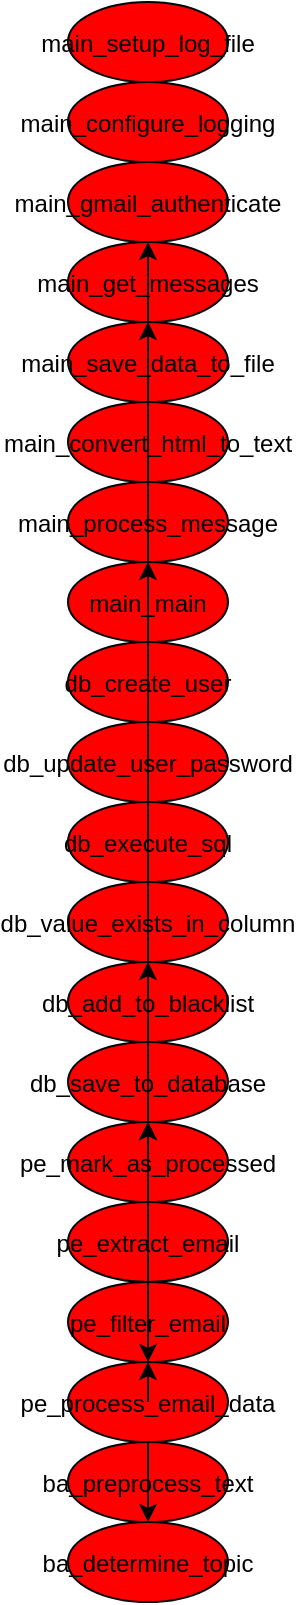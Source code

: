 <?xml version="1.0" ?>
<mxfile>
  <diagram name="Page-1">
    <mxGraphModel>
      <root>
        <mxCell id="0"/>
        <mxCell id="1" parent="0"/>
        <mxCell id="2" value="main_setup_log_file" style="shape=ellipse;fillColor=#FF0000;strokeColor=#000000;" vertex="1" parent="1">
          <mxGeometry x="20" y="80" width="80" height="40" as="geometry"/>
        </mxCell>
        <mxCell id="3" value="main_configure_logging" style="shape=ellipse;fillColor=#FF0000;strokeColor=#000000;" vertex="1" parent="1">
          <mxGeometry x="20" y="120" width="80" height="40" as="geometry"/>
        </mxCell>
        <mxCell id="4" value="main_gmail_authenticate" style="shape=ellipse;fillColor=#FF0000;strokeColor=#000000;" vertex="1" parent="1">
          <mxGeometry x="20" y="160" width="80" height="40" as="geometry"/>
        </mxCell>
        <mxCell id="5" value="main_get_messages" style="shape=ellipse;fillColor=#FF0000;strokeColor=#000000;" vertex="1" parent="1">
          <mxGeometry x="20" y="200" width="80" height="40" as="geometry"/>
        </mxCell>
        <mxCell id="6" value="main_save_data_to_file" style="shape=ellipse;fillColor=#FF0000;strokeColor=#000000;" vertex="1" parent="1">
          <mxGeometry x="20" y="240" width="80" height="40" as="geometry"/>
        </mxCell>
        <mxCell id="7" value="main_convert_html_to_text" style="shape=ellipse;fillColor=#FF0000;strokeColor=#000000;" vertex="1" parent="1">
          <mxGeometry x="20" y="280" width="80" height="40" as="geometry"/>
        </mxCell>
        <mxCell id="8" value="main_process_message" style="shape=ellipse;fillColor=#FF0000;strokeColor=#000000;" vertex="1" parent="1">
          <mxGeometry x="20" y="320" width="80" height="40" as="geometry"/>
        </mxCell>
        <mxCell id="9" value="main_main" style="shape=ellipse;fillColor=#FF0000;strokeColor=#000000;" vertex="1" parent="1">
          <mxGeometry x="20" y="360" width="80" height="40" as="geometry"/>
        </mxCell>
        <mxCell id="10" value="db_create_user" style="shape=ellipse;fillColor=#FF0000;strokeColor=#000000;" vertex="1" parent="1">
          <mxGeometry x="20" y="400" width="80" height="40" as="geometry"/>
        </mxCell>
        <mxCell id="11" value="db_update_user_password" style="shape=ellipse;fillColor=#FF0000;strokeColor=#000000;" vertex="1" parent="1">
          <mxGeometry x="20" y="440" width="80" height="40" as="geometry"/>
        </mxCell>
        <mxCell id="12" value="db_execute_sql" style="shape=ellipse;fillColor=#FF0000;strokeColor=#000000;" vertex="1" parent="1">
          <mxGeometry x="20" y="480" width="80" height="40" as="geometry"/>
        </mxCell>
        <mxCell id="13" value="db_value_exists_in_column" style="shape=ellipse;fillColor=#FF0000;strokeColor=#000000;" vertex="1" parent="1">
          <mxGeometry x="20" y="520" width="80" height="40" as="geometry"/>
        </mxCell>
        <mxCell id="14" value="db_add_to_blacklist" style="shape=ellipse;fillColor=#FF0000;strokeColor=#000000;" vertex="1" parent="1">
          <mxGeometry x="20" y="560" width="80" height="40" as="geometry"/>
        </mxCell>
        <mxCell id="15" value="db_save_to_database" style="shape=ellipse;fillColor=#FF0000;strokeColor=#000000;" vertex="1" parent="1">
          <mxGeometry x="20" y="600" width="80" height="40" as="geometry"/>
        </mxCell>
        <mxCell id="16" value="pe_mark_as_processed" style="shape=ellipse;fillColor=#FF0000;strokeColor=#000000;" vertex="1" parent="1">
          <mxGeometry x="20" y="640" width="80" height="40" as="geometry"/>
        </mxCell>
        <mxCell id="17" value="pe_extract_email" style="shape=ellipse;fillColor=#FF0000;strokeColor=#000000;" vertex="1" parent="1">
          <mxGeometry x="20" y="680" width="80" height="40" as="geometry"/>
        </mxCell>
        <mxCell id="18" value="pe_filter_email" style="shape=ellipse;fillColor=#FF0000;strokeColor=#000000;" vertex="1" parent="1">
          <mxGeometry x="20" y="720" width="80" height="40" as="geometry"/>
        </mxCell>
        <mxCell id="19" value="pe_process_email_data" style="shape=ellipse;fillColor=#FF0000;strokeColor=#000000;" vertex="1" parent="1">
          <mxGeometry x="20" y="760" width="80" height="40" as="geometry"/>
        </mxCell>
        <mxCell id="20" value="ba_preprocess_text" style="shape=ellipse;fillColor=#FF0000;strokeColor=#000000;" vertex="1" parent="1">
          <mxGeometry x="20" y="800" width="80" height="40" as="geometry"/>
        </mxCell>
        <mxCell id="21" value="ba_determine_topic" style="shape=ellipse;fillColor=#FF0000;strokeColor=#000000;" vertex="1" parent="1">
          <mxGeometry x="20" y="840" width="80" height="40" as="geometry"/>
        </mxCell>
        <mxCell id="22" value="" style="edgeStyle=orthogonalEdgeStyle;rounded=0;orthogonalLoop=1;jettySize=auto;html=1;" edge="1" source="8" target="19" parent="1">
          <mxGeometry relative="1" as="geometry"/>
        </mxCell>
        <mxCell id="23" value="" style="edgeStyle=orthogonalEdgeStyle;rounded=0;orthogonalLoop=1;jettySize=auto;html=1;" edge="1" source="9" target="4" parent="1">
          <mxGeometry relative="1" as="geometry"/>
        </mxCell>
        <mxCell id="24" value="" style="edgeStyle=orthogonalEdgeStyle;rounded=0;orthogonalLoop=1;jettySize=auto;html=1;" edge="1" source="9" target="5" parent="1">
          <mxGeometry relative="1" as="geometry"/>
        </mxCell>
        <mxCell id="25" value="" style="edgeStyle=orthogonalEdgeStyle;rounded=0;orthogonalLoop=1;jettySize=auto;html=1;" edge="1" source="9" target="8" parent="1">
          <mxGeometry relative="1" as="geometry"/>
        </mxCell>
        <mxCell id="26" value="" style="edgeStyle=orthogonalEdgeStyle;rounded=0;orthogonalLoop=1;jettySize=auto;html=1;" edge="1" source="18" target="15" parent="1">
          <mxGeometry relative="1" as="geometry"/>
        </mxCell>
        <mxCell id="27" value="" style="edgeStyle=orthogonalEdgeStyle;rounded=0;orthogonalLoop=1;jettySize=auto;html=1;" edge="1" source="19" target="13" parent="1">
          <mxGeometry relative="1" as="geometry"/>
        </mxCell>
        <mxCell id="28" value="" style="edgeStyle=orthogonalEdgeStyle;rounded=0;orthogonalLoop=1;jettySize=auto;html=1;" edge="1" source="19" target="15" parent="1">
          <mxGeometry relative="1" as="geometry"/>
        </mxCell>
        <mxCell id="29" value="" style="edgeStyle=orthogonalEdgeStyle;rounded=0;orthogonalLoop=1;jettySize=auto;html=1;" edge="1" source="19" target="18" parent="1">
          <mxGeometry relative="1" as="geometry"/>
        </mxCell>
        <mxCell id="30" value="" style="edgeStyle=orthogonalEdgeStyle;rounded=0;orthogonalLoop=1;jettySize=auto;html=1;" edge="1" source="19" target="21" parent="1">
          <mxGeometry relative="1" as="geometry"/>
        </mxCell>
      </root>
    </mxGraphModel>
  </diagram>
</mxfile>
